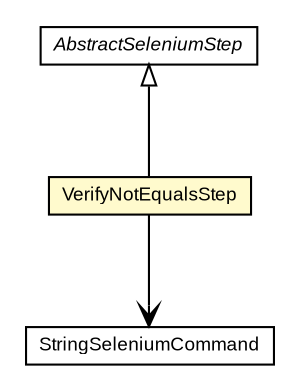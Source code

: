 #!/usr/local/bin/dot
#
# Class diagram 
# Generated by UMLGraph version R5_6-24-gf6e263 (http://www.umlgraph.org/)
#

digraph G {
	edge [fontname="arial",fontsize=10,labelfontname="arial",labelfontsize=10];
	node [fontname="arial",fontsize=10,shape=plaintext];
	nodesep=0.25;
	ranksep=0.5;
	// com.google.code.play.selenium.step.VerifyNotEqualsStep
	c1712 [label=<<table title="com.google.code.play.selenium.step.VerifyNotEqualsStep" border="0" cellborder="1" cellspacing="0" cellpadding="2" port="p" bgcolor="lemonChiffon" href="./VerifyNotEqualsStep.html">
		<tr><td><table border="0" cellspacing="0" cellpadding="1">
<tr><td align="center" balign="center"> VerifyNotEqualsStep </td></tr>
		</table></td></tr>
		</table>>, URL="./VerifyNotEqualsStep.html", fontname="arial", fontcolor="black", fontsize=9.0];
	// com.google.code.play.selenium.step.StringSeleniumCommand
	c1717 [label=<<table title="com.google.code.play.selenium.step.StringSeleniumCommand" border="0" cellborder="1" cellspacing="0" cellpadding="2" port="p" href="./StringSeleniumCommand.html">
		<tr><td><table border="0" cellspacing="0" cellpadding="1">
<tr><td align="center" balign="center"> StringSeleniumCommand </td></tr>
		</table></td></tr>
		</table>>, URL="./StringSeleniumCommand.html", fontname="arial", fontcolor="black", fontsize=9.0];
	// com.google.code.play.selenium.step.AbstractSeleniumStep
	c1740 [label=<<table title="com.google.code.play.selenium.step.AbstractSeleniumStep" border="0" cellborder="1" cellspacing="0" cellpadding="2" port="p" href="./AbstractSeleniumStep.html">
		<tr><td><table border="0" cellspacing="0" cellpadding="1">
<tr><td align="center" balign="center"><font face="arial italic"> AbstractSeleniumStep </font></td></tr>
		</table></td></tr>
		</table>>, URL="./AbstractSeleniumStep.html", fontname="arial", fontcolor="black", fontsize=9.0];
	//com.google.code.play.selenium.step.VerifyNotEqualsStep extends com.google.code.play.selenium.step.AbstractSeleniumStep
	c1740:p -> c1712:p [dir=back,arrowtail=empty];
	// com.google.code.play.selenium.step.VerifyNotEqualsStep NAVASSOC com.google.code.play.selenium.step.StringSeleniumCommand
	c1712:p -> c1717:p [taillabel="", label="", headlabel="", fontname="arial", fontcolor="black", fontsize=10.0, color="black", arrowhead=open];
}

